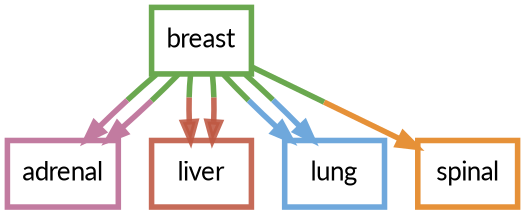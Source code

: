 digraph  {
dpi=600;size=3.5;
breast [color="#6aa84f", fillcolor=white, fontname=Lato, penwidth="3.0", shape=box];
adrenal [color="#c27ba0", fillcolor=white, fontname=Lato, penwidth="3.0", shape=box];
liver [color="#be5742e1", fillcolor=white, fontname=Lato, penwidth="3.0", shape=box];
lung [color="#6fa8dc", fillcolor=white, fontname=Lato, penwidth="3.0", shape=box];
spinal [color="#e69138", fillcolor=white, fontname=Lato, penwidth="3.0", shape=box];
breast -> adrenal  [color="#6aa84f;0.5:#c27ba0", key=0, penwidth=3];
breast -> adrenal  [color="#6aa84f;0.5:#c27ba0", key=1, penwidth=3];
breast -> liver  [color="#6aa84f;0.5:#be5742e1", key=0, penwidth=3];
breast -> liver  [color="#6aa84f;0.5:#be5742e1", key=1, penwidth=3];
breast -> lung  [color="#6aa84f;0.5:#6fa8dc", key=0, penwidth=3];
breast -> lung  [color="#6aa84f;0.5:#6fa8dc", key=1, penwidth=3];
breast -> spinal  [color="#6aa84f;0.5:#e69138", key=0, penwidth=3];
}
